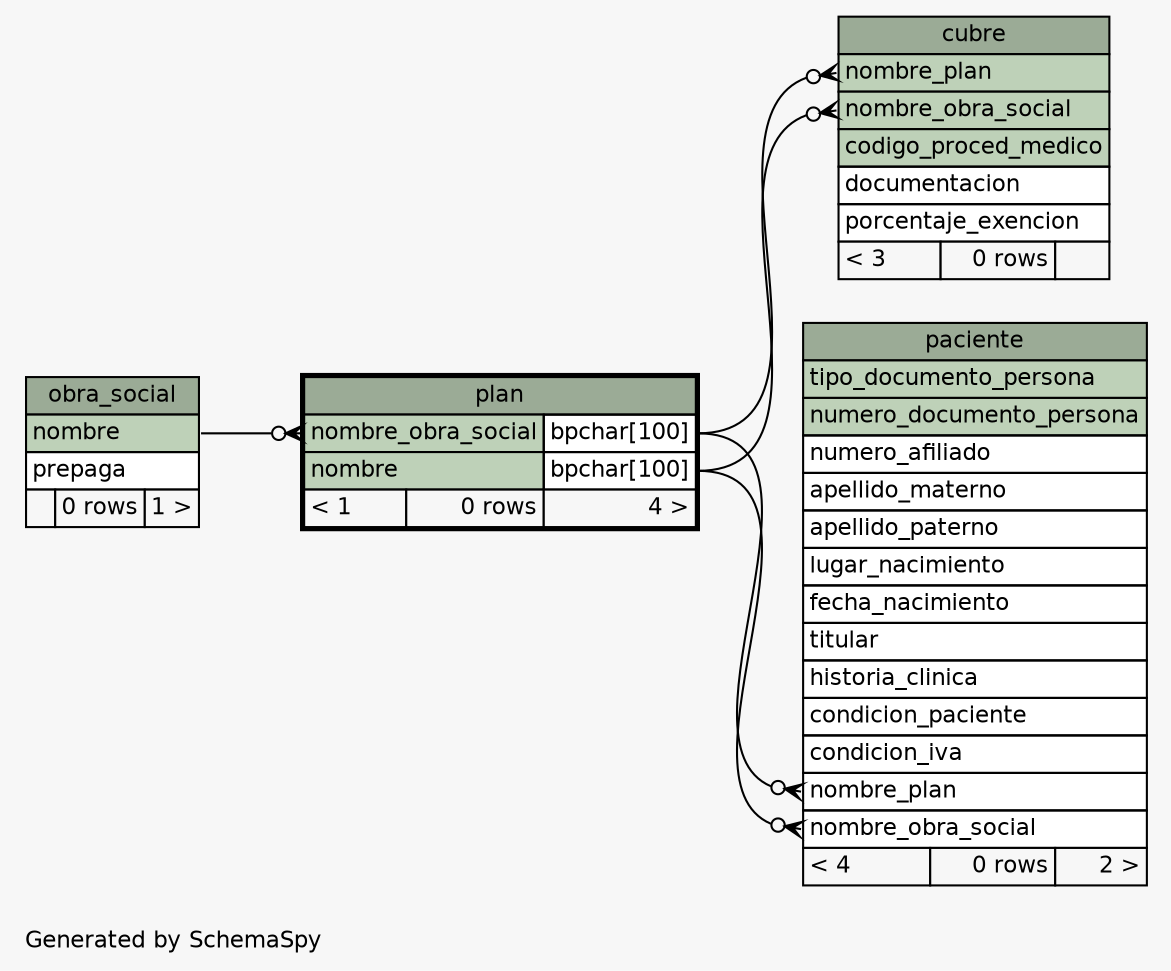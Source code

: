 // dot 2.26.3 on Linux 3.8.0-35-generic
// SchemaSpy rev 590
digraph "oneDegreeRelationshipsDiagram" {
  graph [
    rankdir="RL"
    bgcolor="#f7f7f7"
    label="\nGenerated by SchemaSpy"
    labeljust="l"
    nodesep="0.18"
    ranksep="0.46"
    fontname="Helvetica"
    fontsize="11"
  ];
  node [
    fontname="Helvetica"
    fontsize="11"
    shape="plaintext"
  ];
  edge [
    arrowsize="0.8"
  ];
  "cubre":"nombre_obra_social":w -> "plan":"nombre.type":e [arrowhead=none dir=back arrowtail=crowodot];
  "cubre":"nombre_plan":w -> "plan":"nombre_obra_social.type":e [arrowhead=none dir=back arrowtail=crowodot];
  "paciente":"nombre_obra_social":w -> "plan":"nombre.type":e [arrowhead=none dir=back arrowtail=crowodot];
  "paciente":"nombre_plan":w -> "plan":"nombre_obra_social.type":e [arrowhead=none dir=back arrowtail=crowodot];
  "plan":"nombre_obra_social":w -> "obra_social":"nombre":e [arrowhead=none dir=back arrowtail=crowodot];
  "cubre" [
    label=<
    <TABLE BORDER="0" CELLBORDER="1" CELLSPACING="0" BGCOLOR="#ffffff">
      <TR><TD COLSPAN="3" BGCOLOR="#9bab96" ALIGN="CENTER">cubre</TD></TR>
      <TR><TD PORT="nombre_plan" COLSPAN="3" BGCOLOR="#bed1b8" ALIGN="LEFT">nombre_plan</TD></TR>
      <TR><TD PORT="nombre_obra_social" COLSPAN="3" BGCOLOR="#bed1b8" ALIGN="LEFT">nombre_obra_social</TD></TR>
      <TR><TD PORT="codigo_proced_medico" COLSPAN="3" BGCOLOR="#bed1b8" ALIGN="LEFT">codigo_proced_medico</TD></TR>
      <TR><TD PORT="documentacion" COLSPAN="3" ALIGN="LEFT">documentacion</TD></TR>
      <TR><TD PORT="porcentaje_exencion" COLSPAN="3" ALIGN="LEFT">porcentaje_exencion</TD></TR>
      <TR><TD ALIGN="LEFT" BGCOLOR="#f7f7f7">&lt; 3</TD><TD ALIGN="RIGHT" BGCOLOR="#f7f7f7">0 rows</TD><TD ALIGN="RIGHT" BGCOLOR="#f7f7f7">  </TD></TR>
    </TABLE>>
    URL="cubre.html"
    tooltip="cubre"
  ];
  "obra_social" [
    label=<
    <TABLE BORDER="0" CELLBORDER="1" CELLSPACING="0" BGCOLOR="#ffffff">
      <TR><TD COLSPAN="3" BGCOLOR="#9bab96" ALIGN="CENTER">obra_social</TD></TR>
      <TR><TD PORT="nombre" COLSPAN="3" BGCOLOR="#bed1b8" ALIGN="LEFT">nombre</TD></TR>
      <TR><TD PORT="prepaga" COLSPAN="3" ALIGN="LEFT">prepaga</TD></TR>
      <TR><TD ALIGN="LEFT" BGCOLOR="#f7f7f7">  </TD><TD ALIGN="RIGHT" BGCOLOR="#f7f7f7">0 rows</TD><TD ALIGN="RIGHT" BGCOLOR="#f7f7f7">1 &gt;</TD></TR>
    </TABLE>>
    URL="obra_social.html"
    tooltip="obra_social"
  ];
  "paciente" [
    label=<
    <TABLE BORDER="0" CELLBORDER="1" CELLSPACING="0" BGCOLOR="#ffffff">
      <TR><TD COLSPAN="3" BGCOLOR="#9bab96" ALIGN="CENTER">paciente</TD></TR>
      <TR><TD PORT="tipo_documento_persona" COLSPAN="3" BGCOLOR="#bed1b8" ALIGN="LEFT">tipo_documento_persona</TD></TR>
      <TR><TD PORT="numero_documento_persona" COLSPAN="3" BGCOLOR="#bed1b8" ALIGN="LEFT">numero_documento_persona</TD></TR>
      <TR><TD PORT="numero_afiliado" COLSPAN="3" ALIGN="LEFT">numero_afiliado</TD></TR>
      <TR><TD PORT="apellido_materno" COLSPAN="3" ALIGN="LEFT">apellido_materno</TD></TR>
      <TR><TD PORT="apellido_paterno" COLSPAN="3" ALIGN="LEFT">apellido_paterno</TD></TR>
      <TR><TD PORT="lugar_nacimiento" COLSPAN="3" ALIGN="LEFT">lugar_nacimiento</TD></TR>
      <TR><TD PORT="fecha_nacimiento" COLSPAN="3" ALIGN="LEFT">fecha_nacimiento</TD></TR>
      <TR><TD PORT="titular" COLSPAN="3" ALIGN="LEFT">titular</TD></TR>
      <TR><TD PORT="historia_clinica" COLSPAN="3" ALIGN="LEFT">historia_clinica</TD></TR>
      <TR><TD PORT="condicion_paciente" COLSPAN="3" ALIGN="LEFT">condicion_paciente</TD></TR>
      <TR><TD PORT="condicion_iva" COLSPAN="3" ALIGN="LEFT">condicion_iva</TD></TR>
      <TR><TD PORT="nombre_plan" COLSPAN="3" ALIGN="LEFT">nombre_plan</TD></TR>
      <TR><TD PORT="nombre_obra_social" COLSPAN="3" ALIGN="LEFT">nombre_obra_social</TD></TR>
      <TR><TD ALIGN="LEFT" BGCOLOR="#f7f7f7">&lt; 4</TD><TD ALIGN="RIGHT" BGCOLOR="#f7f7f7">0 rows</TD><TD ALIGN="RIGHT" BGCOLOR="#f7f7f7">2 &gt;</TD></TR>
    </TABLE>>
    URL="paciente.html"
    tooltip="paciente"
  ];
  "plan" [
    label=<
    <TABLE BORDER="2" CELLBORDER="1" CELLSPACING="0" BGCOLOR="#ffffff">
      <TR><TD COLSPAN="3" BGCOLOR="#9bab96" ALIGN="CENTER">plan</TD></TR>
      <TR><TD PORT="nombre_obra_social" COLSPAN="2" BGCOLOR="#bed1b8" ALIGN="LEFT">nombre_obra_social</TD><TD PORT="nombre_obra_social.type" ALIGN="LEFT">bpchar[100]</TD></TR>
      <TR><TD PORT="nombre" COLSPAN="2" BGCOLOR="#bed1b8" ALIGN="LEFT">nombre</TD><TD PORT="nombre.type" ALIGN="LEFT">bpchar[100]</TD></TR>
      <TR><TD ALIGN="LEFT" BGCOLOR="#f7f7f7">&lt; 1</TD><TD ALIGN="RIGHT" BGCOLOR="#f7f7f7">0 rows</TD><TD ALIGN="RIGHT" BGCOLOR="#f7f7f7">4 &gt;</TD></TR>
    </TABLE>>
    URL="plan.html"
    tooltip="plan"
  ];
}
